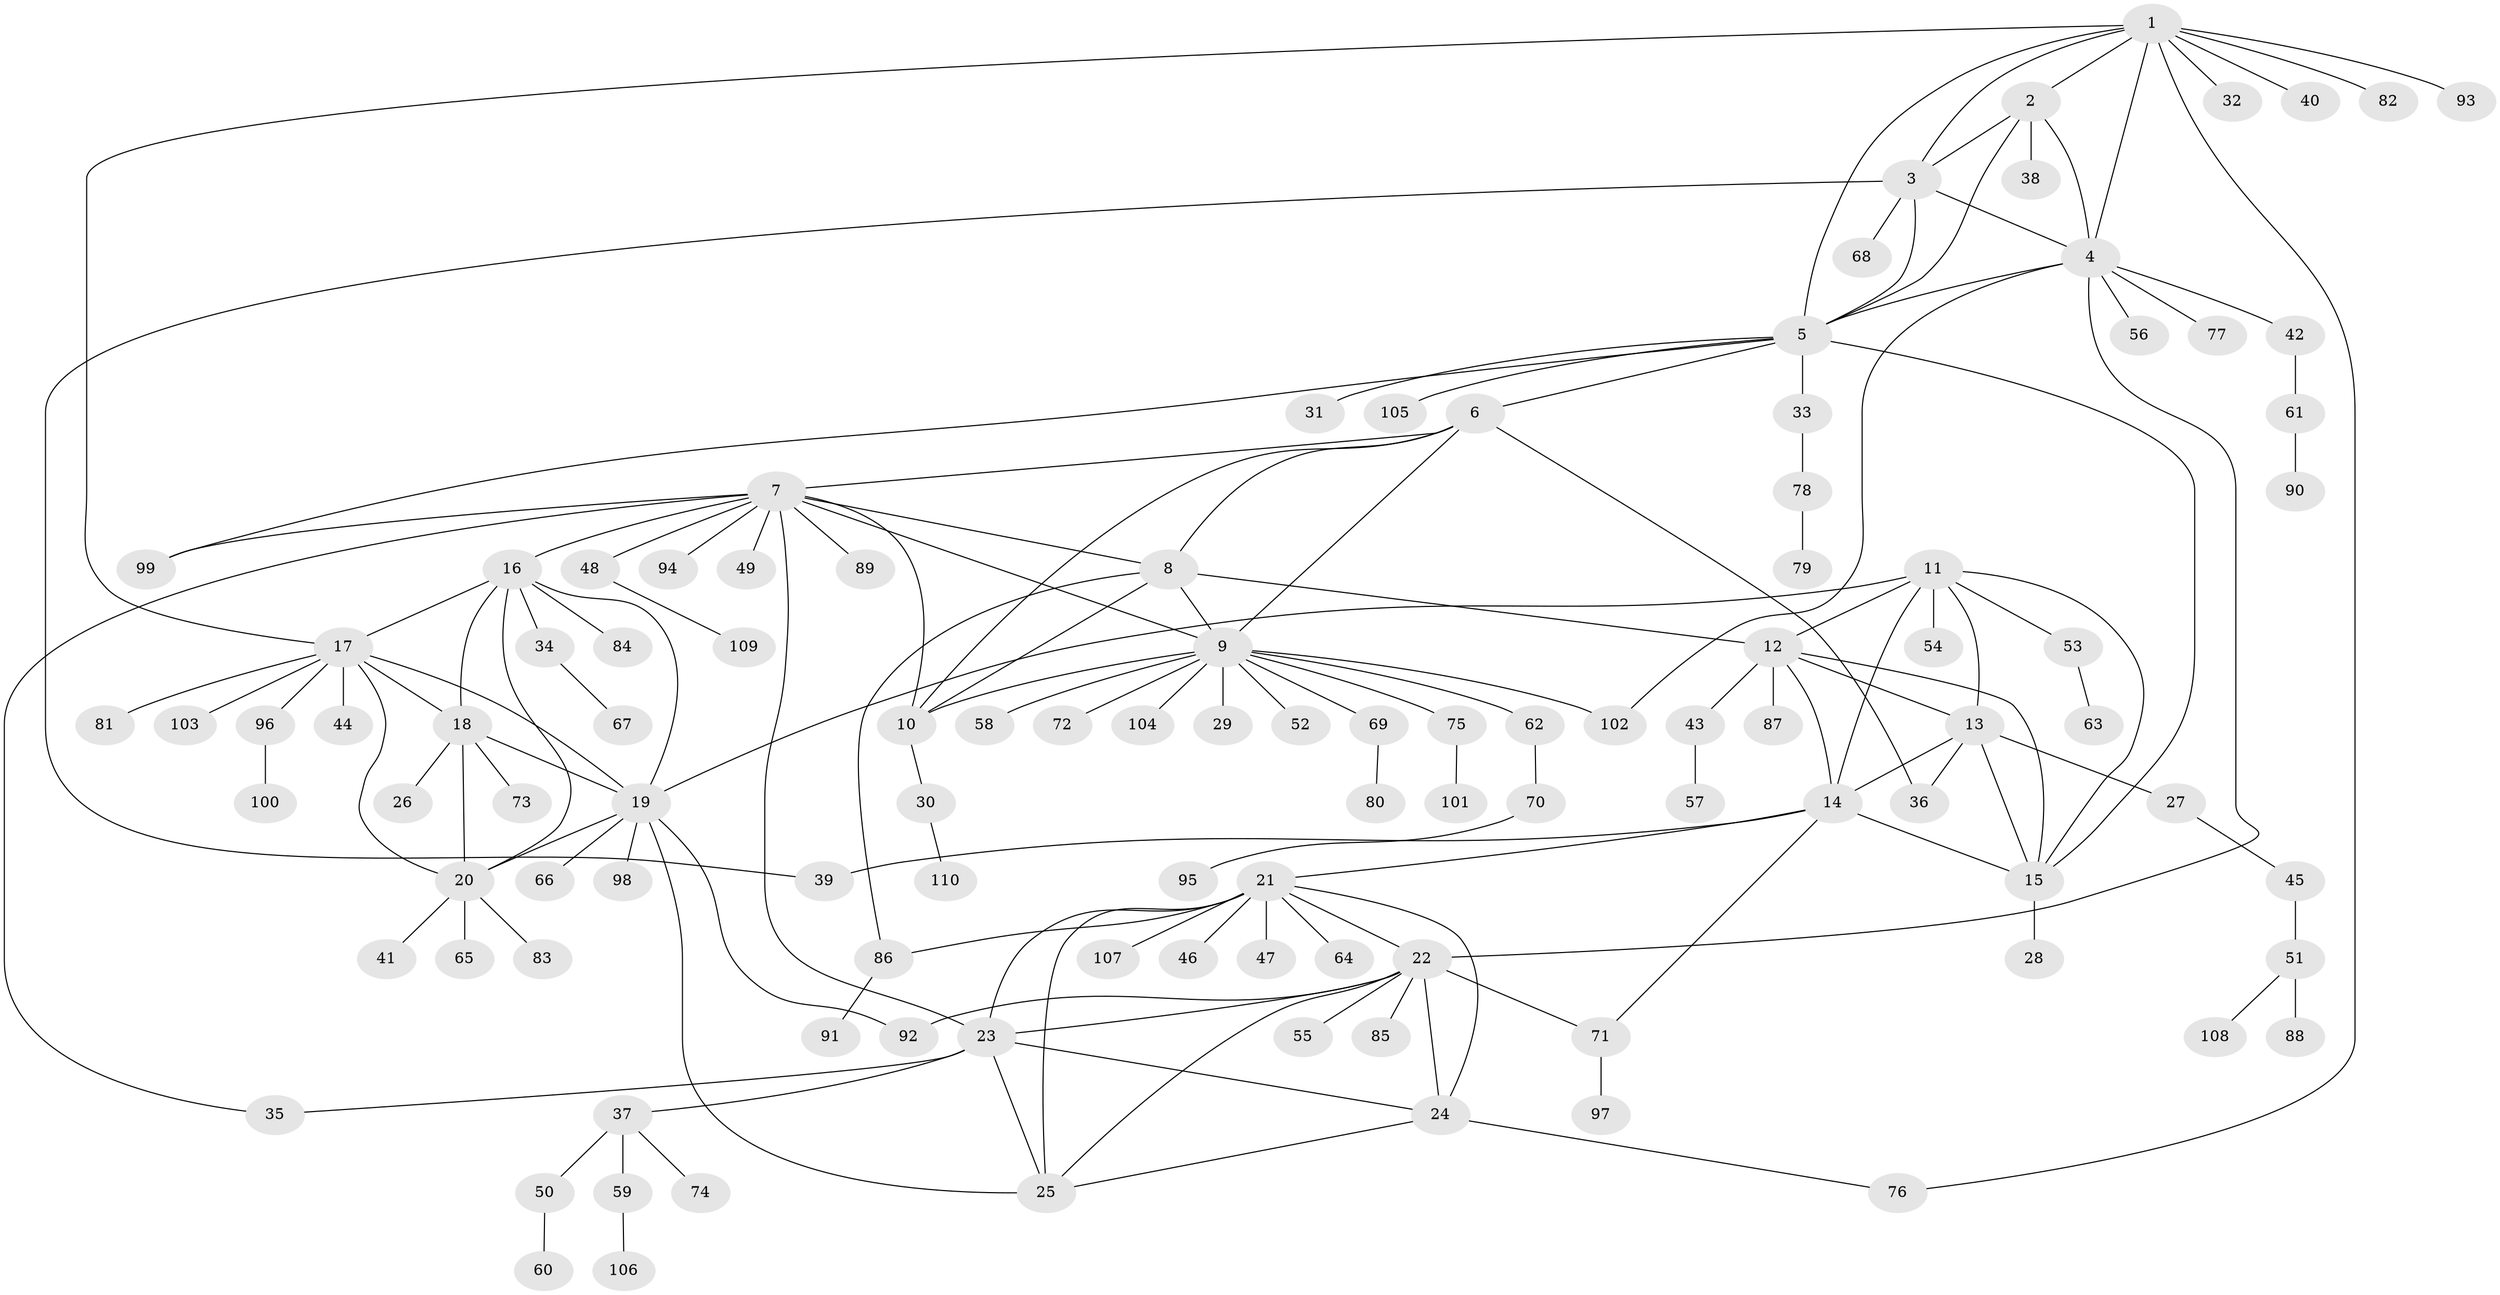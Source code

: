 // coarse degree distribution, {8: 0.03636363636363636, 4: 0.03636363636363636, 5: 0.05454545454545454, 9: 0.03636363636363636, 10: 0.01818181818181818, 12: 0.01818181818181818, 3: 0.03636363636363636, 7: 0.03636363636363636, 6: 0.01818181818181818, 11: 0.01818181818181818, 1: 0.6181818181818182, 2: 0.07272727272727272}
// Generated by graph-tools (version 1.1) at 2025/19/03/04/25 18:19:53]
// undirected, 110 vertices, 154 edges
graph export_dot {
graph [start="1"]
  node [color=gray90,style=filled];
  1;
  2;
  3;
  4;
  5;
  6;
  7;
  8;
  9;
  10;
  11;
  12;
  13;
  14;
  15;
  16;
  17;
  18;
  19;
  20;
  21;
  22;
  23;
  24;
  25;
  26;
  27;
  28;
  29;
  30;
  31;
  32;
  33;
  34;
  35;
  36;
  37;
  38;
  39;
  40;
  41;
  42;
  43;
  44;
  45;
  46;
  47;
  48;
  49;
  50;
  51;
  52;
  53;
  54;
  55;
  56;
  57;
  58;
  59;
  60;
  61;
  62;
  63;
  64;
  65;
  66;
  67;
  68;
  69;
  70;
  71;
  72;
  73;
  74;
  75;
  76;
  77;
  78;
  79;
  80;
  81;
  82;
  83;
  84;
  85;
  86;
  87;
  88;
  89;
  90;
  91;
  92;
  93;
  94;
  95;
  96;
  97;
  98;
  99;
  100;
  101;
  102;
  103;
  104;
  105;
  106;
  107;
  108;
  109;
  110;
  1 -- 2;
  1 -- 3;
  1 -- 4;
  1 -- 5;
  1 -- 17;
  1 -- 32;
  1 -- 40;
  1 -- 76;
  1 -- 82;
  1 -- 93;
  2 -- 3;
  2 -- 4;
  2 -- 5;
  2 -- 38;
  3 -- 4;
  3 -- 5;
  3 -- 39;
  3 -- 68;
  4 -- 5;
  4 -- 22;
  4 -- 42;
  4 -- 56;
  4 -- 77;
  4 -- 102;
  5 -- 6;
  5 -- 15;
  5 -- 31;
  5 -- 33;
  5 -- 99;
  5 -- 105;
  6 -- 7;
  6 -- 8;
  6 -- 9;
  6 -- 10;
  6 -- 36;
  7 -- 8;
  7 -- 9;
  7 -- 10;
  7 -- 16;
  7 -- 23;
  7 -- 35;
  7 -- 48;
  7 -- 49;
  7 -- 89;
  7 -- 94;
  7 -- 99;
  8 -- 9;
  8 -- 10;
  8 -- 12;
  8 -- 86;
  9 -- 10;
  9 -- 29;
  9 -- 52;
  9 -- 58;
  9 -- 62;
  9 -- 69;
  9 -- 72;
  9 -- 75;
  9 -- 102;
  9 -- 104;
  10 -- 30;
  11 -- 12;
  11 -- 13;
  11 -- 14;
  11 -- 15;
  11 -- 19;
  11 -- 53;
  11 -- 54;
  12 -- 13;
  12 -- 14;
  12 -- 15;
  12 -- 43;
  12 -- 87;
  13 -- 14;
  13 -- 15;
  13 -- 27;
  13 -- 36;
  14 -- 15;
  14 -- 21;
  14 -- 39;
  14 -- 71;
  15 -- 28;
  16 -- 17;
  16 -- 18;
  16 -- 19;
  16 -- 20;
  16 -- 34;
  16 -- 84;
  17 -- 18;
  17 -- 19;
  17 -- 20;
  17 -- 44;
  17 -- 81;
  17 -- 96;
  17 -- 103;
  18 -- 19;
  18 -- 20;
  18 -- 26;
  18 -- 73;
  19 -- 20;
  19 -- 25;
  19 -- 66;
  19 -- 92;
  19 -- 98;
  20 -- 41;
  20 -- 65;
  20 -- 83;
  21 -- 22;
  21 -- 23;
  21 -- 24;
  21 -- 25;
  21 -- 46;
  21 -- 47;
  21 -- 64;
  21 -- 86;
  21 -- 107;
  22 -- 23;
  22 -- 24;
  22 -- 25;
  22 -- 55;
  22 -- 71;
  22 -- 85;
  22 -- 92;
  23 -- 24;
  23 -- 25;
  23 -- 35;
  23 -- 37;
  24 -- 25;
  24 -- 76;
  27 -- 45;
  30 -- 110;
  33 -- 78;
  34 -- 67;
  37 -- 50;
  37 -- 59;
  37 -- 74;
  42 -- 61;
  43 -- 57;
  45 -- 51;
  48 -- 109;
  50 -- 60;
  51 -- 88;
  51 -- 108;
  53 -- 63;
  59 -- 106;
  61 -- 90;
  62 -- 70;
  69 -- 80;
  70 -- 95;
  71 -- 97;
  75 -- 101;
  78 -- 79;
  86 -- 91;
  96 -- 100;
}
